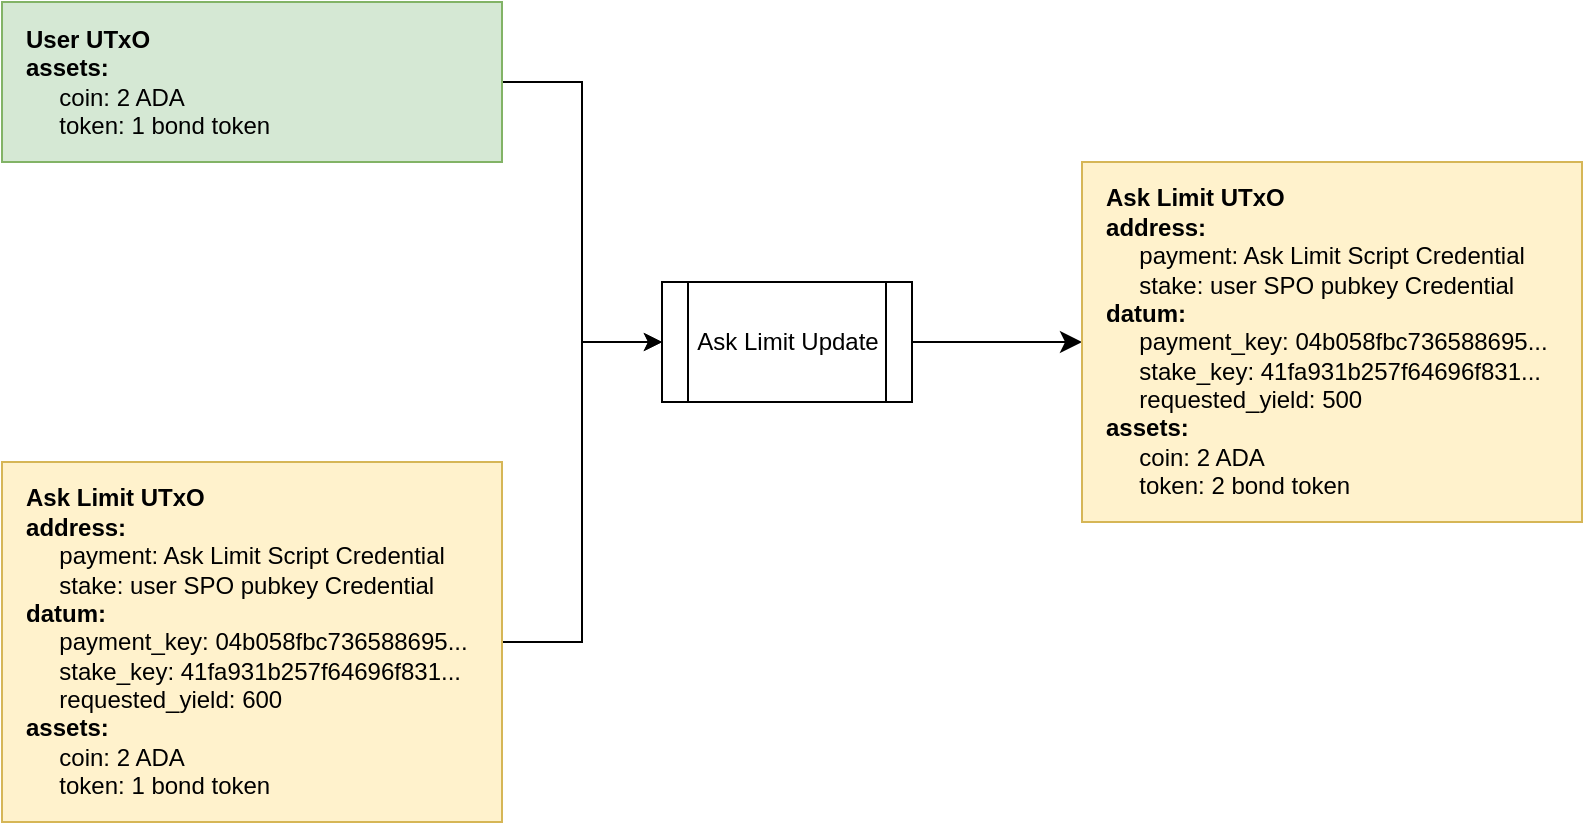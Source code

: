 <mxfile>
    <diagram id="NrLGPHyMQpCCdDm0QkeN" name="Page-1">
        <mxGraphModel dx="1130" dy="673" grid="1" gridSize="10" guides="1" tooltips="1" connect="1" arrows="1" fold="1" page="1" pageScale="1" pageWidth="850" pageHeight="1100" math="0" shadow="0">
            <root>
                <mxCell id="0"/>
                <mxCell id="1" parent="0"/>
                <mxCell id="46" style="edgeStyle=none;rounded=0;html=1;entryX=0;entryY=0.5;entryDx=0;entryDy=0;strokeColor=default;" parent="1" source="3" target="5" edge="1">
                    <mxGeometry relative="1" as="geometry">
                        <Array as="points">
                            <mxPoint x="310" y="130"/>
                            <mxPoint x="310" y="260"/>
                        </Array>
                    </mxGeometry>
                </mxCell>
                <mxCell id="3" value="&amp;nbsp; &amp;nbsp;&lt;b&gt;User UTxO&lt;/b&gt;&lt;br&gt;&lt;b&gt;&amp;nbsp; &amp;nbsp;assets:&lt;/b&gt;&lt;br&gt;&lt;span style=&quot;font-weight: bold; white-space: pre;&quot;&gt;&#9;&lt;/span&gt;coin: 2 ADA&lt;br&gt;&lt;span style=&quot;white-space: pre;&quot;&gt;&#9;&lt;/span&gt;token: 1 bond token" style="rounded=0;whiteSpace=wrap;html=1;align=left;fillColor=#d5e8d4;strokeColor=#82b366;" parent="1" vertex="1">
                    <mxGeometry x="20" y="90" width="250" height="80" as="geometry"/>
                </mxCell>
                <mxCell id="4" style="edgeStyle=segmentEdgeStyle;shape=connector;curved=0;rounded=0;html=1;entryX=0;entryY=0.5;entryDx=0;entryDy=0;labelBackgroundColor=default;strokeColor=default;fontFamily=Helvetica;fontSize=11;fontColor=default;endArrow=classic;startSize=8;endSize=8;" parent="1" source="5" target="7" edge="1">
                    <mxGeometry relative="1" as="geometry">
                        <Array as="points">
                            <mxPoint x="540" y="260"/>
                            <mxPoint x="540" y="260"/>
                        </Array>
                    </mxGeometry>
                </mxCell>
                <mxCell id="5" value="Ask Limit Update" style="shape=process;whiteSpace=wrap;html=1;backgroundOutline=1;" parent="1" vertex="1">
                    <mxGeometry x="350" y="230" width="125" height="60" as="geometry"/>
                </mxCell>
                <mxCell id="7" value="&amp;nbsp; &amp;nbsp;&lt;b&gt;Ask Limit UTxO&lt;br&gt;&lt;/b&gt;&amp;nbsp; &amp;nbsp;&lt;b&gt;address:&lt;br&gt;&lt;/b&gt;&lt;span style=&quot;&quot;&gt;&#9;&lt;/span&gt;&lt;span style=&quot;&quot;&gt;&#9;&lt;/span&gt;&lt;span style=&quot;white-space: pre;&quot;&gt;&#9;&lt;/span&gt;payment: Ask Limit Script Credential&lt;br&gt;&lt;span style=&quot;&quot;&gt;&#9;&lt;/span&gt;&lt;span style=&quot;&quot;&gt;&#9;&lt;/span&gt;&lt;span style=&quot;white-space: pre;&quot;&gt;&#9;&lt;/span&gt;stake: user SPO pubkey Credential&lt;br&gt;&amp;nbsp; &amp;nbsp;&lt;b&gt;datum:&lt;br&gt;&lt;/b&gt;&lt;span style=&quot;&quot;&gt;&#9;&lt;/span&gt;&lt;span style=&quot;&quot;&gt;&#9;&lt;/span&gt;&lt;span style=&quot;white-space: pre;&quot;&gt;&#9;&lt;/span&gt;payment_key:&amp;nbsp;04b058fbc736588695...&lt;br&gt;&lt;span style=&quot;font-weight: bold;&quot;&gt;&#9;&lt;/span&gt;&lt;span style=&quot;white-space: pre;&quot;&gt;&#9;&lt;/span&gt;stake_key:&amp;nbsp;41fa931b257f64696f831...&lt;br&gt;&lt;span style=&quot;white-space: pre;&quot;&gt;&#9;&lt;/span&gt;requested_yield: 500&lt;br&gt;&lt;b&gt;&amp;nbsp; &amp;nbsp;assets:&lt;/b&gt;&lt;br&gt;&lt;span style=&quot;font-weight: bold;&quot;&gt;&#9;&lt;/span&gt;&lt;span style=&quot;&quot;&gt;&#9;&lt;/span&gt;&lt;span style=&quot;white-space: pre;&quot;&gt;&#9;&lt;/span&gt;coin: 2 ADA&lt;br&gt;&lt;span style=&quot;white-space: pre;&quot;&gt;&#9;&lt;/span&gt;token: 2 bond token" style="rounded=0;whiteSpace=wrap;html=1;align=left;fillColor=#fff2cc;strokeColor=#d6b656;" parent="1" vertex="1">
                    <mxGeometry x="560" y="170" width="250" height="180" as="geometry"/>
                </mxCell>
                <mxCell id="47" style="edgeStyle=none;rounded=0;html=1;entryX=0;entryY=0.5;entryDx=0;entryDy=0;strokeColor=default;exitX=1;exitY=0.5;exitDx=0;exitDy=0;" parent="1" source="26" target="5" edge="1">
                    <mxGeometry relative="1" as="geometry">
                        <Array as="points">
                            <mxPoint x="310" y="410"/>
                            <mxPoint x="310" y="260"/>
                        </Array>
                    </mxGeometry>
                </mxCell>
                <mxCell id="26" value="&amp;nbsp; &amp;nbsp;&lt;b&gt;Ask Limit UTxO&lt;br&gt;&lt;/b&gt;&amp;nbsp; &amp;nbsp;&lt;b&gt;address:&lt;br&gt;&lt;/b&gt;&lt;span style=&quot;&quot;&gt;&#9;&lt;/span&gt;&lt;span style=&quot;&quot;&gt;&#9;&lt;/span&gt;&lt;span style=&quot;white-space: pre;&quot;&gt;&#9;&lt;/span&gt;payment: Ask Limit Script Credential&lt;br&gt;&lt;span style=&quot;&quot;&gt;&#9;&lt;/span&gt;&lt;span style=&quot;&quot;&gt;&#9;&lt;/span&gt;&lt;span style=&quot;white-space: pre;&quot;&gt;&#9;&lt;/span&gt;stake: user SPO pubkey Credential&lt;br&gt;&amp;nbsp; &amp;nbsp;&lt;b&gt;datum:&lt;br&gt;&lt;/b&gt;&lt;span style=&quot;&quot;&gt;&#9;&lt;/span&gt;&lt;span style=&quot;&quot;&gt;&#9;&lt;/span&gt;&lt;span style=&quot;white-space: pre;&quot;&gt;&#9;&lt;/span&gt;payment_key:&amp;nbsp;04b058fbc736588695...&lt;br&gt;&lt;span style=&quot;font-weight: bold;&quot;&gt;&#9;&lt;/span&gt;&lt;span style=&quot;white-space: pre;&quot;&gt;&#9;&lt;/span&gt;stake_key:&amp;nbsp;41fa931b257f64696f831...&lt;br&gt;&lt;span style=&quot;white-space: pre;&quot;&gt;&#9;&lt;/span&gt;requested_yield: 600&lt;br&gt;&lt;b&gt;&amp;nbsp; &amp;nbsp;assets:&lt;/b&gt;&lt;br&gt;&lt;span style=&quot;font-weight: bold;&quot;&gt;&#9;&lt;/span&gt;&lt;span style=&quot;&quot;&gt;&#9;&lt;/span&gt;&lt;span style=&quot;white-space: pre;&quot;&gt;&#9;&lt;/span&gt;coin: 2 ADA&lt;br&gt;&lt;span style=&quot;white-space: pre;&quot;&gt;&#9;&lt;/span&gt;token: 1 bond token" style="rounded=0;whiteSpace=wrap;html=1;align=left;fillColor=#fff2cc;strokeColor=#d6b656;" parent="1" vertex="1">
                    <mxGeometry x="20" y="320" width="250" height="180" as="geometry"/>
                </mxCell>
            </root>
        </mxGraphModel>
    </diagram>
    <diagram id="SM3fCKX_ZDp2p318QDgM" name="Page-2">
        <mxGraphModel dx="1130" dy="673" grid="1" gridSize="10" guides="1" tooltips="1" connect="1" arrows="1" fold="1" page="1" pageScale="1" pageWidth="850" pageHeight="1100" math="0" shadow="0">
            <root>
                <mxCell id="0"/>
                <mxCell id="1" parent="0"/>
                <mxCell id="w_RAkPDGyL5ZJyS2BxT_-1" style="edgeStyle=none;rounded=0;html=1;exitX=1;exitY=0.5;exitDx=0;exitDy=0;entryX=0;entryY=0.5;entryDx=0;entryDy=0;strokeColor=default;" parent="1" source="w_RAkPDGyL5ZJyS2BxT_-2" target="w_RAkPDGyL5ZJyS2BxT_-4" edge="1">
                    <mxGeometry relative="1" as="geometry">
                        <Array as="points">
                            <mxPoint x="310" y="290"/>
                            <mxPoint x="310" y="420"/>
                        </Array>
                    </mxGeometry>
                </mxCell>
                <mxCell id="w_RAkPDGyL5ZJyS2BxT_-2" value="&amp;nbsp; &amp;nbsp;&lt;b&gt;User UTxO&lt;/b&gt;&lt;br&gt;&lt;b&gt;&amp;nbsp; &amp;nbsp;assets:&lt;/b&gt;&lt;br&gt;&lt;span style=&quot;font-weight: bold; white-space: pre;&quot;&gt;&#9;&lt;/span&gt;coin: 2 ADA" style="rounded=0;whiteSpace=wrap;html=1;align=left;fillColor=#d5e8d4;strokeColor=#82b366;" parent="1" vertex="1">
                    <mxGeometry x="20" y="250" width="250" height="80" as="geometry"/>
                </mxCell>
                <mxCell id="w_RAkPDGyL5ZJyS2BxT_-3" style="edgeStyle=segmentEdgeStyle;shape=connector;curved=0;rounded=0;html=1;entryX=0;entryY=0.5;entryDx=0;entryDy=0;labelBackgroundColor=default;strokeColor=default;fontFamily=Helvetica;fontSize=11;fontColor=default;endArrow=classic;startSize=8;endSize=8;" parent="1" source="w_RAkPDGyL5ZJyS2BxT_-4" target="w_RAkPDGyL5ZJyS2BxT_-6" edge="1">
                    <mxGeometry relative="1" as="geometry">
                        <Array as="points">
                            <mxPoint x="510" y="420"/>
                            <mxPoint x="510" y="570"/>
                        </Array>
                    </mxGeometry>
                </mxCell>
                <mxCell id="w_RAkPDGyL5ZJyS2BxT_-4" value="Ask Limit Update" style="shape=process;whiteSpace=wrap;html=1;backgroundOutline=1;" parent="1" vertex="1">
                    <mxGeometry x="350" y="390" width="125" height="60" as="geometry"/>
                </mxCell>
                <mxCell id="w_RAkPDGyL5ZJyS2BxT_-5" value="&amp;nbsp; &amp;nbsp;&lt;b&gt;User UTxO&lt;/b&gt;&lt;br&gt;&lt;b&gt;&amp;nbsp; &amp;nbsp;assets:&lt;/b&gt;&lt;br&gt;&lt;span style=&quot;font-weight: bold;&quot;&gt;&#9;&lt;/span&gt;&lt;span style=&quot;white-space: pre;&quot;&gt;&#9;&lt;/span&gt;coin: 2 ADA&lt;br&gt;&lt;span style=&quot;&quot;&gt;&#9;&lt;/span&gt;&lt;span style=&quot;white-space: pre;&quot;&gt;&#9;&lt;/span&gt;token: 1 bond token" style="rounded=0;whiteSpace=wrap;html=1;align=left;fillColor=#d5e8d4;strokeColor=#82b366;" parent="1" vertex="1">
                    <mxGeometry x="560" y="250" width="250" height="80" as="geometry"/>
                </mxCell>
                <mxCell id="w_RAkPDGyL5ZJyS2BxT_-6" value="&amp;nbsp; &amp;nbsp;&lt;b&gt;Ask Limit UTxO&lt;br&gt;&lt;/b&gt;&amp;nbsp; &amp;nbsp;&lt;b&gt;address:&lt;br&gt;&lt;/b&gt;&lt;span style=&quot;&quot;&gt;&#9;&lt;/span&gt;&lt;span style=&quot;&quot;&gt;&#9;&lt;/span&gt;&lt;span style=&quot;white-space: pre;&quot;&gt;&#9;&lt;/span&gt;payment: Ask Limit Script Credential&lt;br&gt;&lt;span style=&quot;&quot;&gt;&#9;&lt;/span&gt;&lt;span style=&quot;&quot;&gt;&#9;&lt;/span&gt;&lt;span style=&quot;white-space: pre;&quot;&gt;&#9;&lt;/span&gt;stake: user SPO pubkey Credential&lt;br&gt;&amp;nbsp; &amp;nbsp;&lt;b&gt;datum:&lt;br&gt;&lt;/b&gt;&lt;span style=&quot;&quot;&gt;&#9;&lt;/span&gt;&lt;span style=&quot;&quot;&gt;&#9;&lt;/span&gt;&lt;span style=&quot;white-space: pre;&quot;&gt;&#9;&lt;/span&gt;payment_key:&amp;nbsp;04b058fbc736588695...&lt;br&gt;&lt;span style=&quot;font-weight: bold;&quot;&gt;&#9;&lt;/span&gt;&lt;span style=&quot;white-space: pre;&quot;&gt;&#9;&lt;/span&gt;stake_key:&amp;nbsp;41fa931b257f64696f831...&lt;br&gt;&lt;span style=&quot;white-space: pre;&quot;&gt;&#9;&lt;/span&gt;requested_yield: 500&lt;br&gt;&lt;b&gt;&amp;nbsp; &amp;nbsp;assets:&lt;/b&gt;&lt;br&gt;&lt;span style=&quot;font-weight: bold;&quot;&gt;&#9;&lt;/span&gt;&lt;span style=&quot;&quot;&gt;&#9;&lt;/span&gt;&lt;span style=&quot;white-space: pre;&quot;&gt;&#9;&lt;/span&gt;coin: 2 ADA&lt;br&gt;&lt;span style=&quot;white-space: pre;&quot;&gt;&#9;&lt;/span&gt;token: 1 bond token" style="rounded=0;whiteSpace=wrap;html=1;align=left;fillColor=#fff2cc;strokeColor=#d6b656;" parent="1" vertex="1">
                    <mxGeometry x="560" y="480" width="250" height="180" as="geometry"/>
                </mxCell>
                <mxCell id="w_RAkPDGyL5ZJyS2BxT_-7" value="" style="edgeStyle=segmentEdgeStyle;endArrow=classic;html=1;curved=0;rounded=0;endSize=8;startSize=8;strokeColor=default;entryX=0;entryY=0.5;entryDx=0;entryDy=0;exitX=1;exitY=0.5;exitDx=0;exitDy=0;" parent="1" source="w_RAkPDGyL5ZJyS2BxT_-4" target="w_RAkPDGyL5ZJyS2BxT_-5" edge="1">
                    <mxGeometry width="50" height="50" relative="1" as="geometry">
                        <mxPoint x="410" y="270" as="sourcePoint"/>
                        <mxPoint x="460" y="220" as="targetPoint"/>
                        <Array as="points">
                            <mxPoint x="510" y="420"/>
                            <mxPoint x="510" y="290"/>
                        </Array>
                    </mxGeometry>
                </mxCell>
                <mxCell id="w_RAkPDGyL5ZJyS2BxT_-8" style="edgeStyle=none;rounded=0;html=1;entryX=0;entryY=0.5;entryDx=0;entryDy=0;strokeColor=default;" parent="1" source="w_RAkPDGyL5ZJyS2BxT_-9" target="w_RAkPDGyL5ZJyS2BxT_-4" edge="1">
                    <mxGeometry relative="1" as="geometry">
                        <Array as="points">
                            <mxPoint x="310" y="580"/>
                            <mxPoint x="310" y="420"/>
                        </Array>
                    </mxGeometry>
                </mxCell>
                <mxCell id="w_RAkPDGyL5ZJyS2BxT_-9" value="&amp;nbsp; &amp;nbsp;&lt;b&gt;Ask Limit UTxO&lt;br&gt;&lt;/b&gt;&amp;nbsp; &amp;nbsp;&lt;b&gt;address:&lt;br&gt;&lt;/b&gt;&lt;span style=&quot;&quot;&gt;&#9;&lt;/span&gt;&lt;span style=&quot;&quot;&gt;&#9;&lt;/span&gt;&lt;span style=&quot;white-space: pre;&quot;&gt;&#9;&lt;/span&gt;payment: Ask Limit Script Credential&lt;br&gt;&lt;span style=&quot;&quot;&gt;&#9;&lt;/span&gt;&lt;span style=&quot;&quot;&gt;&#9;&lt;/span&gt;&lt;span style=&quot;white-space: pre;&quot;&gt;&#9;&lt;/span&gt;stake: user SPO pubkey Credential&lt;br&gt;&amp;nbsp; &amp;nbsp;&lt;b&gt;datum:&lt;br&gt;&lt;/b&gt;&lt;span style=&quot;&quot;&gt;&#9;&lt;/span&gt;&lt;span style=&quot;&quot;&gt;&#9;&lt;/span&gt;&lt;span style=&quot;white-space: pre;&quot;&gt;&#9;&lt;/span&gt;payment_key:&amp;nbsp;04b058fbc736588695...&lt;br&gt;&lt;span style=&quot;font-weight: bold;&quot;&gt;&#9;&lt;/span&gt;&lt;span style=&quot;white-space: pre;&quot;&gt;&#9;&lt;/span&gt;stake_key:&amp;nbsp;41fa931b257f64696f831...&lt;br&gt;&lt;span style=&quot;white-space: pre;&quot;&gt;&#9;&lt;/span&gt;requested_yield: 600&lt;br&gt;&lt;b&gt;&amp;nbsp; &amp;nbsp;assets:&lt;/b&gt;&lt;br&gt;&lt;span style=&quot;font-weight: bold;&quot;&gt;&#9;&lt;/span&gt;&lt;span style=&quot;&quot;&gt;&#9;&lt;/span&gt;&lt;span style=&quot;white-space: pre;&quot;&gt;&#9;&lt;/span&gt;coin: 2 ADA&lt;br&gt;&lt;span style=&quot;white-space: pre;&quot;&gt;&#9;&lt;/span&gt;token: 2 bond token" style="rounded=0;whiteSpace=wrap;html=1;align=left;fillColor=#fff2cc;strokeColor=#d6b656;" parent="1" vertex="1">
                    <mxGeometry x="20" y="480" width="250" height="180" as="geometry"/>
                </mxCell>
            </root>
        </mxGraphModel>
    </diagram>
    <diagram id="Cyfi65KCVvV4HE0ctflp" name="Page-3">
        <mxGraphModel dx="1130" dy="-427" grid="1" gridSize="10" guides="1" tooltips="1" connect="1" arrows="1" fold="1" page="1" pageScale="1" pageWidth="850" pageHeight="1100" math="0" shadow="0">
            <root>
                <mxCell id="0"/>
                <mxCell id="1" parent="0"/>
                <mxCell id="LmThE_vNdY6_AEX4C1x3-1" style="edgeStyle=none;rounded=0;html=1;entryX=0;entryY=0.5;entryDx=0;entryDy=0;strokeColor=default;" parent="1" source="LmThE_vNdY6_AEX4C1x3-2" target="LmThE_vNdY6_AEX4C1x3-3" edge="1">
                    <mxGeometry relative="1" as="geometry">
                        <Array as="points">
                            <mxPoint x="320" y="1300"/>
                            <mxPoint x="320" y="1430"/>
                        </Array>
                    </mxGeometry>
                </mxCell>
                <mxCell id="LmThE_vNdY6_AEX4C1x3-2" value="&amp;nbsp; &amp;nbsp;&lt;b&gt;User UTxO&lt;/b&gt;&lt;br&gt;&lt;b&gt;&amp;nbsp; &amp;nbsp;assets:&lt;/b&gt;&lt;br&gt;&lt;span style=&quot;font-weight: bold; white-space: pre;&quot;&gt;&#9;&lt;/span&gt;coin: 2 ADA" style="rounded=0;whiteSpace=wrap;html=1;align=left;fillColor=#d5e8d4;strokeColor=#82b366;" parent="1" vertex="1">
                    <mxGeometry x="30" y="1260" width="250" height="80" as="geometry"/>
                </mxCell>
                <mxCell id="LmThE_vNdY6_AEX4C1x3-3" value="Ask Limit Update" style="shape=process;whiteSpace=wrap;html=1;backgroundOutline=1;" parent="1" vertex="1">
                    <mxGeometry x="360" y="1400" width="125" height="60" as="geometry"/>
                </mxCell>
                <mxCell id="LmThE_vNdY6_AEX4C1x3-4" value="&amp;nbsp; &amp;nbsp;&lt;b&gt;User UTxO&lt;/b&gt;&lt;br&gt;&lt;b&gt;&amp;nbsp; &amp;nbsp;assets:&lt;/b&gt;&lt;br&gt;&lt;span style=&quot;font-weight: bold;&quot;&gt;&#9;&lt;/span&gt;&lt;span style=&quot;white-space: pre;&quot;&gt;&#9;&lt;/span&gt;coin: 4 ADA&lt;br&gt;&lt;span style=&quot;&quot;&gt;&#9;&lt;/span&gt;&lt;span style=&quot;white-space: pre;&quot;&gt;&#9;&lt;/span&gt;token: 2 bond token" style="rounded=0;whiteSpace=wrap;html=1;align=left;fillColor=#d5e8d4;strokeColor=#82b366;" parent="1" vertex="1">
                    <mxGeometry x="570" y="1390" width="250" height="80" as="geometry"/>
                </mxCell>
                <mxCell id="LmThE_vNdY6_AEX4C1x3-5" value="" style="edgeStyle=segmentEdgeStyle;endArrow=classic;html=1;curved=0;rounded=0;endSize=8;startSize=8;strokeColor=default;entryX=0;entryY=0.5;entryDx=0;entryDy=0;exitX=1;exitY=0.5;exitDx=0;exitDy=0;" parent="1" source="LmThE_vNdY6_AEX4C1x3-3" target="LmThE_vNdY6_AEX4C1x3-4" edge="1">
                    <mxGeometry width="50" height="50" relative="1" as="geometry">
                        <mxPoint x="420" y="1280" as="sourcePoint"/>
                        <mxPoint x="470" y="1230" as="targetPoint"/>
                        <Array as="points">
                            <mxPoint x="540" y="1430"/>
                            <mxPoint x="540" y="1430"/>
                        </Array>
                    </mxGeometry>
                </mxCell>
                <mxCell id="LmThE_vNdY6_AEX4C1x3-6" style="edgeStyle=none;rounded=0;html=1;entryX=0;entryY=0.5;entryDx=0;entryDy=0;strokeColor=default;" parent="1" source="LmThE_vNdY6_AEX4C1x3-7" target="LmThE_vNdY6_AEX4C1x3-3" edge="1">
                    <mxGeometry relative="1" as="geometry">
                        <Array as="points">
                            <mxPoint x="320" y="1590"/>
                            <mxPoint x="320" y="1430"/>
                        </Array>
                    </mxGeometry>
                </mxCell>
                <mxCell id="LmThE_vNdY6_AEX4C1x3-7" value="&amp;nbsp; &amp;nbsp;&lt;b&gt;Ask Limit UTxO&lt;br&gt;&lt;/b&gt;&amp;nbsp; &amp;nbsp;&lt;b&gt;address:&lt;br&gt;&lt;/b&gt;&lt;span style=&quot;&quot;&gt;&#9;&lt;/span&gt;&lt;span style=&quot;&quot;&gt;&#9;&lt;/span&gt;&lt;span style=&quot;white-space: pre;&quot;&gt;&#9;&lt;/span&gt;payment: Ask Limit Script Credential&lt;br&gt;&lt;span style=&quot;&quot;&gt;&#9;&lt;/span&gt;&lt;span style=&quot;&quot;&gt;&#9;&lt;/span&gt;&lt;span style=&quot;white-space: pre;&quot;&gt;&#9;&lt;/span&gt;stake: user SPO pubkey Credential&lt;br&gt;&amp;nbsp; &amp;nbsp;&lt;b&gt;datum:&lt;br&gt;&lt;/b&gt;&lt;span style=&quot;&quot;&gt;&#9;&lt;/span&gt;&lt;span style=&quot;&quot;&gt;&#9;&lt;/span&gt;&lt;span style=&quot;white-space: pre;&quot;&gt;&#9;&lt;/span&gt;payment_key:&amp;nbsp;04b058fbc736588695...&lt;br&gt;&lt;span style=&quot;font-weight: bold;&quot;&gt;&#9;&lt;/span&gt;&lt;span style=&quot;white-space: pre;&quot;&gt;&#9;&lt;/span&gt;stake_key:&amp;nbsp;41fa931b257f64696f831...&lt;br&gt;&lt;span style=&quot;white-space: pre;&quot;&gt;&#9;&lt;/span&gt;requested_yield: 600&lt;br&gt;&lt;b&gt;&amp;nbsp; &amp;nbsp;assets:&lt;/b&gt;&lt;br&gt;&lt;span style=&quot;font-weight: bold;&quot;&gt;&#9;&lt;/span&gt;&lt;span style=&quot;&quot;&gt;&#9;&lt;/span&gt;&lt;span style=&quot;white-space: pre;&quot;&gt;&#9;&lt;/span&gt;coin: 2 ADA&lt;br&gt;&lt;span style=&quot;white-space: pre;&quot;&gt;&#9;&lt;/span&gt;token: 2 bond token" style="rounded=0;whiteSpace=wrap;html=1;align=left;fillColor=#fff2cc;strokeColor=#d6b656;" parent="1" vertex="1">
                    <mxGeometry x="30" y="1490" width="250" height="180" as="geometry"/>
                </mxCell>
            </root>
        </mxGraphModel>
    </diagram>
</mxfile>